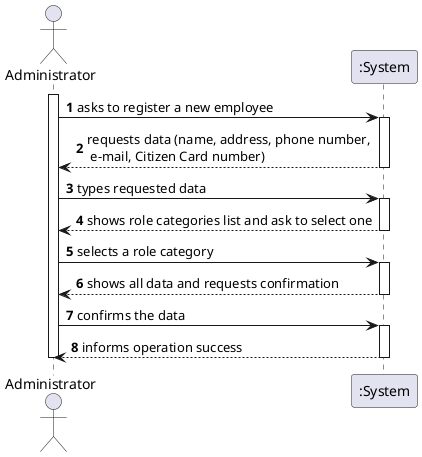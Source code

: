 @startuml
autonumber
actor "Administrator" as OE

activate OE
OE -> ":System" : asks to register a new employee
activate ":System"
":System" --> OE : requests data (name, address, phone number,\n e-mail, Citizen Card number)
deactivate ":System"

OE -> ":System" : types requested data
activate ":System"
":System" --> OE : shows role categories list and ask to select one
deactivate ":System"

OE -> ":System" : selects a role category
activate ":System"
":System" --> OE : shows all data and requests confirmation
deactivate ":System"

OE -> ":System" : confirms the data
activate ":System"
":System" --> OE : informs operation success
deactivate ":System"

deactivate OE

@enduml